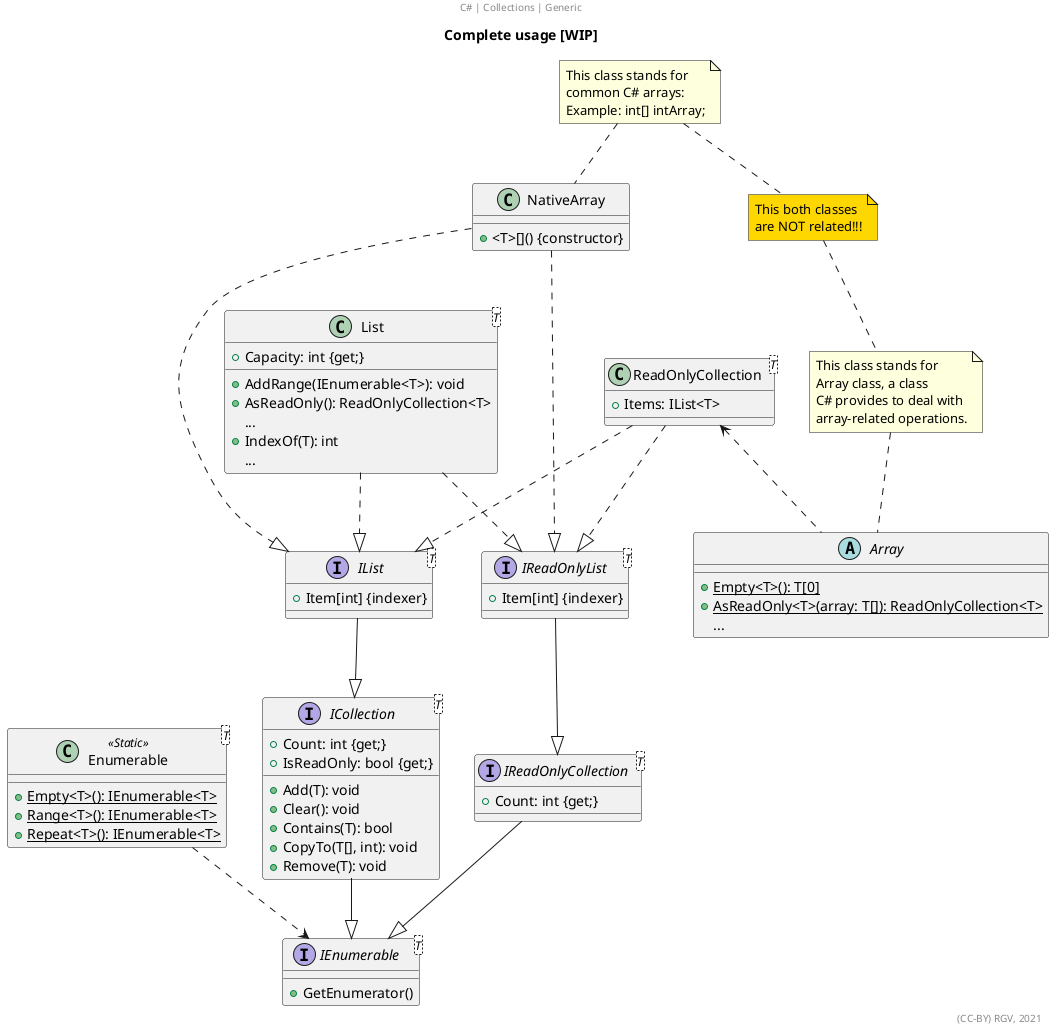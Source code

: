 @startuml
'https://plantuml.com/class-diagram
title Complete usage [WIP]
center header C# | Collections | Generic
'''''''''''''

class NativeArray{
+<T>[]() {constructor}
}

class ReadOnlyCollection<T>
{
    +Items: IList<T>
}

class List<T>
{
    +Capacity: int {get;}
    
    +AddRange(IEnumerable<T>): void
    +AsReadOnly(): ReadOnlyCollection<T>
    {method}...
    +IndexOf(T): int
    {method}...
}

abstract class Array
{
    +{static}Empty<T>(): T[0]
    +{static}AsReadOnly<T>(array: T[]): ReadOnlyCollection<T>
    {method}...  
}

class  Enumerable<T> <<Static>>
{
    +{static}Empty<T>(): IEnumerable<T>
    +{static}Range<T>(): IEnumerable<T>
    +{static}Repeat<T>(): IEnumerable<T>
}

interface IList<T>
{
    +Item[int] {indexer}
}

interface IReadOnlyList<T>
{
    +Item[int] {indexer}
}

interface IReadOnlyCollection<T>
{
    +Count: int {get;}
}

interface ICollection<T>
{
    +Count: int {get;}
    +IsReadOnly: bool {get;}
    
    +Add(T): void 
    +Clear(): void 
    +Contains(T): bool 
    +CopyTo(T[], int): void
    +Remove(T): void 
}

interface IEnumerable<T>
{
    +GetEnumerator()
}

'''''''''''''

ReadOnlyCollection ..|> IList
ReadOnlyCollection ..|> IReadOnlyList

List..|>IList
List..|>IReadOnlyList

note as NativeN
This class stands for
common C# arrays:
Example: int[] intArray;
end note
NativeN .. NativeArray

note as ArrayN
This class stands for
Array class, a class
C# provides to deal with
array-related operations.
end note
ArrayN .. Array

Note as ArraysN #gold
This both classes
are NOT related!!!
end note
ArraysN .. ArrayN
ArraysN .u. NativeN

NativeArray ...|> IReadOnlyList
NativeArray ...|> IList

ReadOnlyCollection <.. Array

IReadOnlyList--|>IReadOnlyCollection

IList --|> ICollection
ICollection --|> IEnumerable

IReadOnlyCollection --|> IEnumerable

Enumerable ..> IEnumerable

'''''''''''''
right footer (CC-BY) RGV, 2021
@enduml